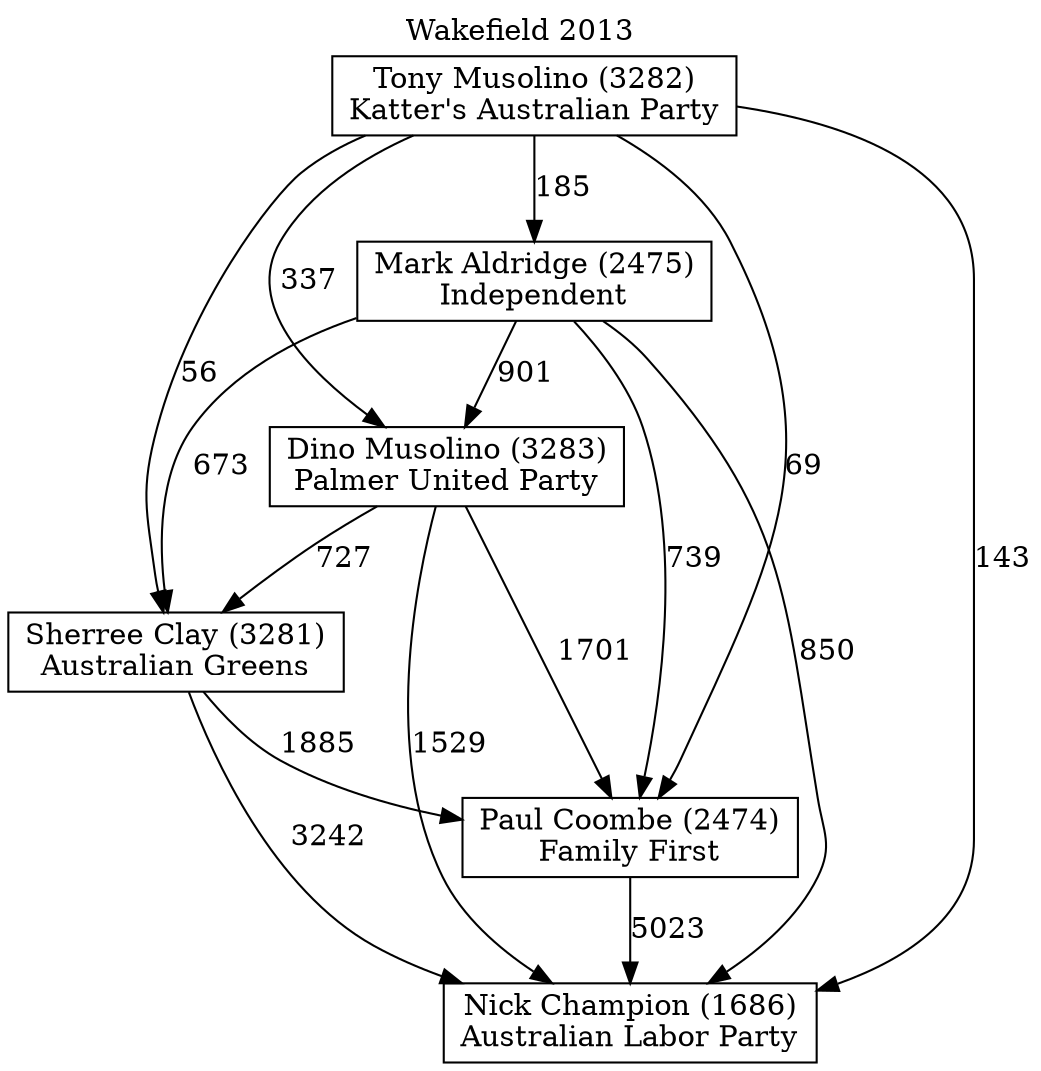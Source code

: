 // House preference flow
digraph "Nick Champion (1686)_Wakefield_2013" {
	graph [label="Wakefield 2013" labelloc=t mclimit=10]
	node [shape=box]
	"Dino Musolino (3283)" [label="Dino Musolino (3283)
Palmer United Party"]
	"Mark Aldridge (2475)" [label="Mark Aldridge (2475)
Independent"]
	"Nick Champion (1686)" [label="Nick Champion (1686)
Australian Labor Party"]
	"Paul Coombe (2474)" [label="Paul Coombe (2474)
Family First"]
	"Sherree Clay (3281)" [label="Sherree Clay (3281)
Australian Greens"]
	"Tony Musolino (3282)" [label="Tony Musolino (3282)
Katter's Australian Party"]
	"Dino Musolino (3283)" -> "Nick Champion (1686)" [label=1529]
	"Dino Musolino (3283)" -> "Paul Coombe (2474)" [label=1701]
	"Dino Musolino (3283)" -> "Sherree Clay (3281)" [label=727]
	"Mark Aldridge (2475)" -> "Dino Musolino (3283)" [label=901]
	"Mark Aldridge (2475)" -> "Nick Champion (1686)" [label=850]
	"Mark Aldridge (2475)" -> "Paul Coombe (2474)" [label=739]
	"Mark Aldridge (2475)" -> "Sherree Clay (3281)" [label=673]
	"Paul Coombe (2474)" -> "Nick Champion (1686)" [label=5023]
	"Sherree Clay (3281)" -> "Nick Champion (1686)" [label=3242]
	"Sherree Clay (3281)" -> "Paul Coombe (2474)" [label=1885]
	"Tony Musolino (3282)" -> "Dino Musolino (3283)" [label=337]
	"Tony Musolino (3282)" -> "Mark Aldridge (2475)" [label=185]
	"Tony Musolino (3282)" -> "Nick Champion (1686)" [label=143]
	"Tony Musolino (3282)" -> "Paul Coombe (2474)" [label=69]
	"Tony Musolino (3282)" -> "Sherree Clay (3281)" [label=56]
}
